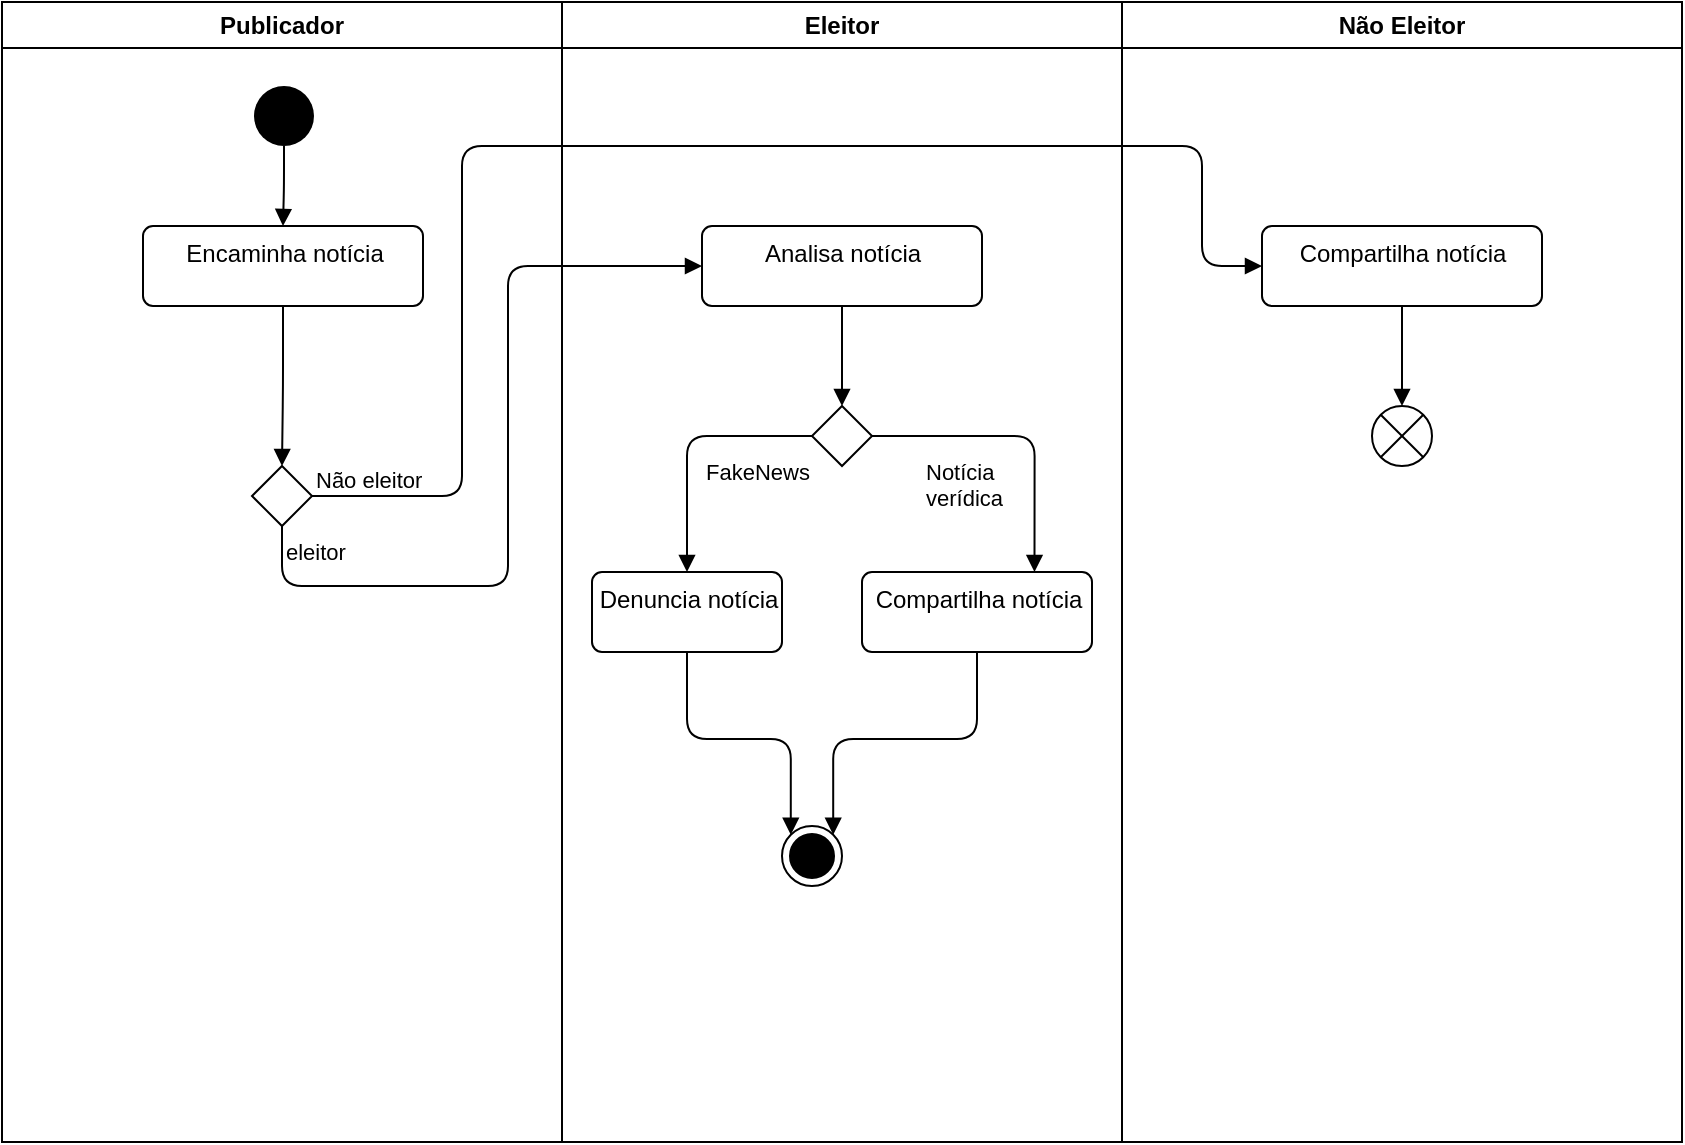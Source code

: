 <mxfile version="13.9.9" type="device"><diagram name="Page-1" id="e7e014a7-5840-1c2e-5031-d8a46d1fe8dd"><mxGraphModel dx="1038" dy="599" grid="1" gridSize="10" guides="1" tooltips="1" connect="1" arrows="1" fold="1" page="1" pageScale="1" pageWidth="1169" pageHeight="826" background="#ffffff" math="0" shadow="0"><root><mxCell id="0"/><mxCell id="1" parent="0"/><mxCell id="2" value="Publicador" style="swimlane;whiteSpace=wrap" parent="1" vertex="1"><mxGeometry x="10" y="128" width="280" height="570" as="geometry"/></mxCell><mxCell id="sJ06zsq5AFwYS0nYA7d8-5" value="" style="rhombus;" parent="2" vertex="1"><mxGeometry x="125" y="232" width="30" height="30" as="geometry"/></mxCell><mxCell id="sJ06zsq5AFwYS0nYA7d8-7" value="Encaminha notícia" style="html=1;align=center;verticalAlign=top;rounded=1;absoluteArcSize=1;arcSize=10;dashed=0;" parent="2" vertex="1"><mxGeometry x="70.5" y="112" width="140" height="40" as="geometry"/></mxCell><mxCell id="sJ06zsq5AFwYS0nYA7d8-8" value="" style="ellipse;fillColor=#000000;strokeColor=none;" parent="2" vertex="1"><mxGeometry x="126" y="42" width="30" height="30" as="geometry"/></mxCell><mxCell id="sJ06zsq5AFwYS0nYA7d8-12" value="" style="endArrow=block;endFill=1;html=1;edgeStyle=orthogonalEdgeStyle;align=left;verticalAlign=top;entryX=0.5;entryY=0;entryDx=0;entryDy=0;exitX=0.5;exitY=1;exitDx=0;exitDy=0;" parent="2" source="sJ06zsq5AFwYS0nYA7d8-7" target="sJ06zsq5AFwYS0nYA7d8-5" edge="1"><mxGeometry x="-1" relative="1" as="geometry"><mxPoint x="130" y="152" as="sourcePoint"/><mxPoint x="290" y="152" as="targetPoint"/></mxGeometry></mxCell><mxCell id="sJ06zsq5AFwYS0nYA7d8-16" value="" style="endArrow=block;endFill=1;html=1;edgeStyle=orthogonalEdgeStyle;align=left;verticalAlign=top;exitX=0.5;exitY=1;exitDx=0;exitDy=0;entryX=0.5;entryY=0;entryDx=0;entryDy=0;" parent="2" source="sJ06zsq5AFwYS0nYA7d8-8" target="sJ06zsq5AFwYS0nYA7d8-7" edge="1"><mxGeometry x="-1" relative="1" as="geometry"><mxPoint x="120" y="92" as="sourcePoint"/><mxPoint x="280" y="92" as="targetPoint"/></mxGeometry></mxCell><mxCell id="3" value="Eleitor" style="swimlane;whiteSpace=wrap;startSize=23;" parent="1" vertex="1"><mxGeometry x="290" y="128" width="280" height="570" as="geometry"/></mxCell><mxCell id="sJ06zsq5AFwYS0nYA7d8-23" value="Analisa notícia" style="html=1;align=center;verticalAlign=top;rounded=1;absoluteArcSize=1;arcSize=10;dashed=0;" parent="3" vertex="1"><mxGeometry x="70" y="112" width="140" height="40" as="geometry"/></mxCell><mxCell id="sJ06zsq5AFwYS0nYA7d8-6" value="" style="rhombus;" parent="3" vertex="1"><mxGeometry x="125" y="202" width="30" height="30" as="geometry"/></mxCell><mxCell id="sJ06zsq5AFwYS0nYA7d8-25" value="Denuncia notícia" style="html=1;align=center;verticalAlign=top;rounded=1;absoluteArcSize=1;arcSize=10;dashed=0;" parent="3" vertex="1"><mxGeometry x="15" y="285" width="95" height="40" as="geometry"/></mxCell><mxCell id="sJ06zsq5AFwYS0nYA7d8-26" value="" style="endArrow=block;endFill=1;html=1;edgeStyle=orthogonalEdgeStyle;align=left;verticalAlign=top;entryX=0.5;entryY=0;entryDx=0;entryDy=0;exitX=0.5;exitY=1;exitDx=0;exitDy=0;" parent="3" source="sJ06zsq5AFwYS0nYA7d8-23" target="sJ06zsq5AFwYS0nYA7d8-6" edge="1"><mxGeometry x="-1" relative="1" as="geometry"><mxPoint x="-115" y="257" as="sourcePoint"/><mxPoint x="80" y="142" as="targetPoint"/></mxGeometry></mxCell><mxCell id="sJ06zsq5AFwYS0nYA7d8-27" value="FakeNews" style="endArrow=block;endFill=1;html=1;edgeStyle=orthogonalEdgeStyle;align=left;verticalAlign=top;entryX=0.5;entryY=0;entryDx=0;entryDy=0;exitX=0;exitY=0.5;exitDx=0;exitDy=0;" parent="3" source="sJ06zsq5AFwYS0nYA7d8-6" target="sJ06zsq5AFwYS0nYA7d8-25" edge="1"><mxGeometry x="-0.157" y="5" relative="1" as="geometry"><mxPoint x="-115" y="257" as="sourcePoint"/><mxPoint x="80" y="142" as="targetPoint"/><mxPoint as="offset"/></mxGeometry></mxCell><mxCell id="sJ06zsq5AFwYS0nYA7d8-29" value="" style="endArrow=block;endFill=1;html=1;edgeStyle=orthogonalEdgeStyle;align=left;verticalAlign=top;entryX=0;entryY=0;entryDx=0;entryDy=0;exitX=0.5;exitY=1;exitDx=0;exitDy=0;" parent="3" source="sJ06zsq5AFwYS0nYA7d8-25" target="d8R3d-zVQ5YShSvOgv77-4" edge="1"><mxGeometry x="-1" relative="1" as="geometry"><mxPoint x="150" y="162" as="sourcePoint"/><mxPoint x="110" y="407" as="targetPoint"/></mxGeometry></mxCell><mxCell id="sJ06zsq5AFwYS0nYA7d8-35" value="Compartilha notícia" style="html=1;align=center;verticalAlign=top;rounded=1;absoluteArcSize=1;arcSize=10;dashed=0;" parent="3" vertex="1"><mxGeometry x="150" y="285" width="115" height="40" as="geometry"/></mxCell><mxCell id="sJ06zsq5AFwYS0nYA7d8-36" value="Notícia&lt;br&gt;verídica" style="endArrow=block;endFill=1;html=1;edgeStyle=orthogonalEdgeStyle;align=left;verticalAlign=top;entryX=0.75;entryY=0;entryDx=0;entryDy=0;exitX=1;exitY=0.5;exitDx=0;exitDy=0;" parent="3" source="sJ06zsq5AFwYS0nYA7d8-6" target="sJ06zsq5AFwYS0nYA7d8-35" edge="1"><mxGeometry x="-0.665" y="-5" relative="1" as="geometry"><mxPoint x="135" y="227" as="sourcePoint"/><mxPoint x="72.5" y="295" as="targetPoint"/><mxPoint as="offset"/></mxGeometry></mxCell><mxCell id="sJ06zsq5AFwYS0nYA7d8-37" value="" style="endArrow=block;endFill=1;html=1;edgeStyle=orthogonalEdgeStyle;align=left;verticalAlign=top;entryX=1;entryY=0;entryDx=0;entryDy=0;exitX=0.5;exitY=1;exitDx=0;exitDy=0;" parent="3" source="sJ06zsq5AFwYS0nYA7d8-35" target="d8R3d-zVQ5YShSvOgv77-4" edge="1"><mxGeometry x="-1" relative="1" as="geometry"><mxPoint x="72.5" y="335" as="sourcePoint"/><mxPoint x="140" y="407" as="targetPoint"/></mxGeometry></mxCell><mxCell id="d8R3d-zVQ5YShSvOgv77-4" value="" style="ellipse;html=1;shape=endState;fillColor=#000000;strokeColor=#000000;" vertex="1" parent="3"><mxGeometry x="110" y="412" width="30" height="30" as="geometry"/></mxCell><mxCell id="4" value="Não Eleitor" style="swimlane;whiteSpace=wrap" parent="1" vertex="1"><mxGeometry x="570" y="128" width="280" height="570" as="geometry"/></mxCell><mxCell id="sJ06zsq5AFwYS0nYA7d8-30" value="Compartilha notícia" style="html=1;align=center;verticalAlign=top;rounded=1;absoluteArcSize=1;arcSize=10;dashed=0;" parent="4" vertex="1"><mxGeometry x="70" y="112" width="140" height="40" as="geometry"/></mxCell><mxCell id="sJ06zsq5AFwYS0nYA7d8-38" value="" style="shape=sumEllipse;perimeter=ellipsePerimeter;whiteSpace=wrap;html=1;backgroundOutline=1;rounded=1;" parent="4" vertex="1"><mxGeometry x="125" y="202" width="30" height="30" as="geometry"/></mxCell><mxCell id="sJ06zsq5AFwYS0nYA7d8-39" value="" style="endArrow=block;endFill=1;html=1;edgeStyle=orthogonalEdgeStyle;align=left;verticalAlign=top;entryX=0.5;entryY=0;entryDx=0;entryDy=0;exitX=0.5;exitY=1;exitDx=0;exitDy=0;" parent="4" source="sJ06zsq5AFwYS0nYA7d8-30" target="sJ06zsq5AFwYS0nYA7d8-38" edge="1"><mxGeometry x="-1" relative="1" as="geometry"><mxPoint x="-130" y="162" as="sourcePoint"/><mxPoint x="-130" y="212" as="targetPoint"/></mxGeometry></mxCell><mxCell id="sJ06zsq5AFwYS0nYA7d8-21" value="eleitor" style="endArrow=block;endFill=1;html=1;edgeStyle=orthogonalEdgeStyle;align=left;verticalAlign=top;exitX=0.5;exitY=1;exitDx=0;exitDy=0;entryX=0;entryY=0.5;entryDx=0;entryDy=0;" parent="1" source="sJ06zsq5AFwYS0nYA7d8-5" target="sJ06zsq5AFwYS0nYA7d8-23" edge="1"><mxGeometry x="-1" relative="1" as="geometry"><mxPoint x="155" y="247" as="sourcePoint"/><mxPoint x="350" y="260" as="targetPoint"/><Array as="points"><mxPoint x="150" y="420"/><mxPoint x="263" y="420"/><mxPoint x="263" y="260"/></Array></mxGeometry></mxCell><mxCell id="sJ06zsq5AFwYS0nYA7d8-32" value="" style="endArrow=block;endFill=1;html=1;edgeStyle=orthogonalEdgeStyle;align=left;verticalAlign=top;exitX=1;exitY=0.5;exitDx=0;exitDy=0;entryX=0;entryY=0.5;entryDx=0;entryDy=0;" parent="1" source="sJ06zsq5AFwYS0nYA7d8-5" target="sJ06zsq5AFwYS0nYA7d8-30" edge="1"><mxGeometry x="-1" relative="1" as="geometry"><mxPoint x="190" y="370" as="sourcePoint"/><mxPoint x="350" y="370" as="targetPoint"/><Array as="points"><mxPoint x="240" y="375"/><mxPoint x="240" y="200"/><mxPoint x="610" y="200"/><mxPoint x="610" y="260"/></Array></mxGeometry></mxCell><mxCell id="sJ06zsq5AFwYS0nYA7d8-33" value="Não eleitor" style="edgeLabel;resizable=0;html=1;align=left;verticalAlign=bottom;" parent="sJ06zsq5AFwYS0nYA7d8-32" connectable="0" vertex="1"><mxGeometry x="-1" relative="1" as="geometry"/></mxCell></root></mxGraphModel></diagram></mxfile>